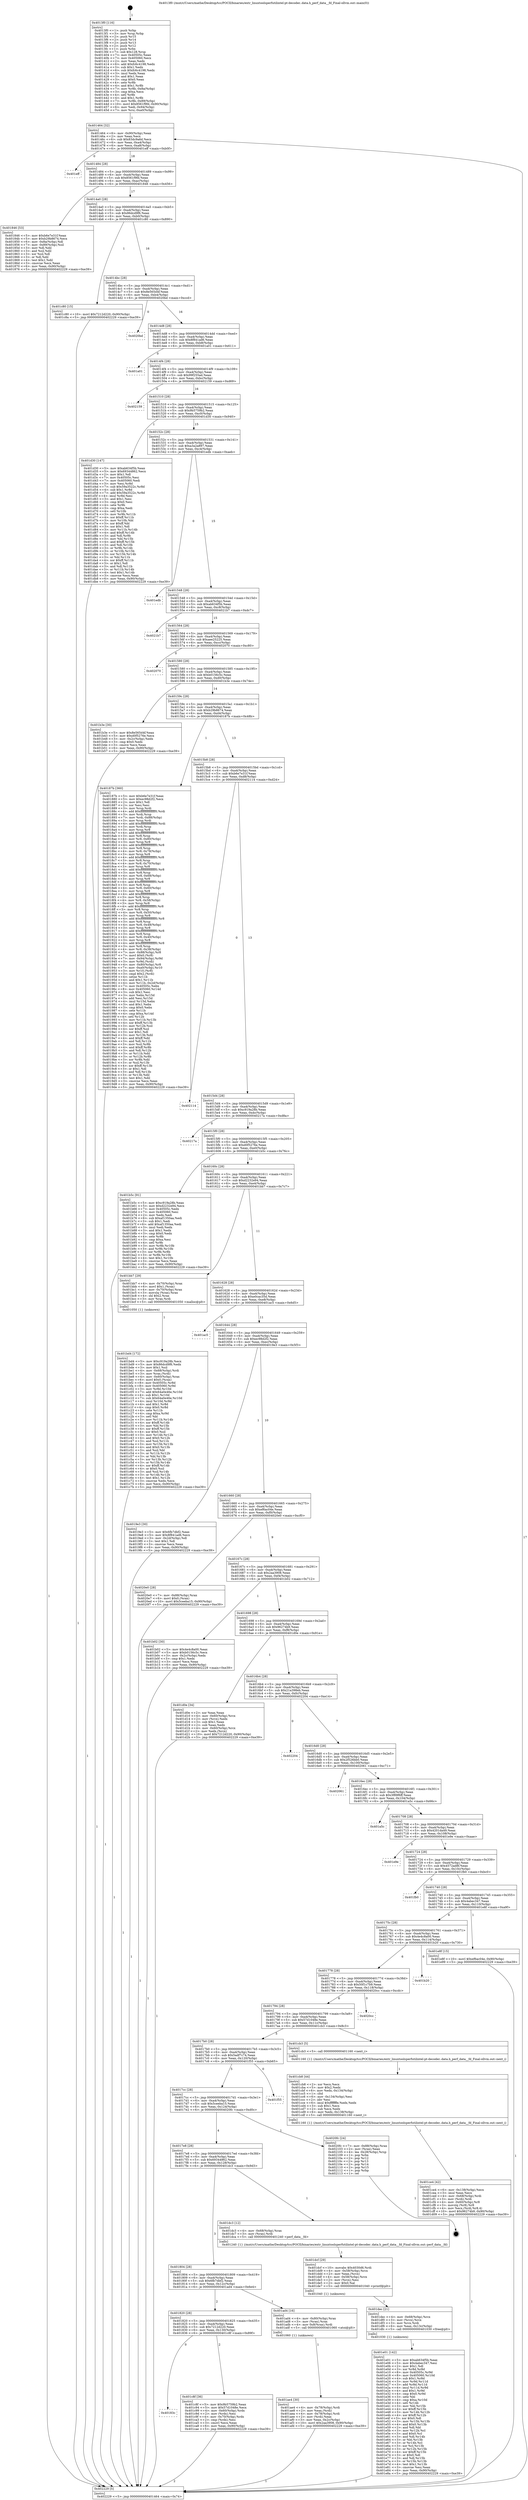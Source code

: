digraph "0x4013f0" {
  label = "0x4013f0 (/mnt/c/Users/mathe/Desktop/tcc/POCII/binaries/extr_linuxtoolsperfutilintel-pt-decoder..data.h_perf_data__fd_Final-ollvm.out::main(0))"
  labelloc = "t"
  node[shape=record]

  Entry [label="",width=0.3,height=0.3,shape=circle,fillcolor=black,style=filled]
  "0x401464" [label="{
     0x401464 [32]\l
     | [instrs]\l
     &nbsp;&nbsp;0x401464 \<+6\>: mov -0x90(%rbp),%eax\l
     &nbsp;&nbsp;0x40146a \<+2\>: mov %eax,%ecx\l
     &nbsp;&nbsp;0x40146c \<+6\>: sub $0x83dc9a6d,%ecx\l
     &nbsp;&nbsp;0x401472 \<+6\>: mov %eax,-0xa4(%rbp)\l
     &nbsp;&nbsp;0x401478 \<+6\>: mov %ecx,-0xa8(%rbp)\l
     &nbsp;&nbsp;0x40147e \<+6\>: je 0000000000401eff \<main+0xb0f\>\l
  }"]
  "0x401eff" [label="{
     0x401eff\l
  }", style=dashed]
  "0x401484" [label="{
     0x401484 [28]\l
     | [instrs]\l
     &nbsp;&nbsp;0x401484 \<+5\>: jmp 0000000000401489 \<main+0x99\>\l
     &nbsp;&nbsp;0x401489 \<+6\>: mov -0xa4(%rbp),%eax\l
     &nbsp;&nbsp;0x40148f \<+5\>: sub $0x8561f9fd,%eax\l
     &nbsp;&nbsp;0x401494 \<+6\>: mov %eax,-0xac(%rbp)\l
     &nbsp;&nbsp;0x40149a \<+6\>: je 0000000000401846 \<main+0x456\>\l
  }"]
  Exit [label="",width=0.3,height=0.3,shape=circle,fillcolor=black,style=filled,peripheries=2]
  "0x401846" [label="{
     0x401846 [53]\l
     | [instrs]\l
     &nbsp;&nbsp;0x401846 \<+5\>: mov $0xb6e7e31f,%eax\l
     &nbsp;&nbsp;0x40184b \<+5\>: mov $0xb29b8674,%ecx\l
     &nbsp;&nbsp;0x401850 \<+6\>: mov -0x8a(%rbp),%dl\l
     &nbsp;&nbsp;0x401856 \<+7\>: mov -0x89(%rbp),%sil\l
     &nbsp;&nbsp;0x40185d \<+3\>: mov %dl,%dil\l
     &nbsp;&nbsp;0x401860 \<+3\>: and %sil,%dil\l
     &nbsp;&nbsp;0x401863 \<+3\>: xor %sil,%dl\l
     &nbsp;&nbsp;0x401866 \<+3\>: or %dl,%dil\l
     &nbsp;&nbsp;0x401869 \<+4\>: test $0x1,%dil\l
     &nbsp;&nbsp;0x40186d \<+3\>: cmovne %ecx,%eax\l
     &nbsp;&nbsp;0x401870 \<+6\>: mov %eax,-0x90(%rbp)\l
     &nbsp;&nbsp;0x401876 \<+5\>: jmp 0000000000402229 \<main+0xe39\>\l
  }"]
  "0x4014a0" [label="{
     0x4014a0 [28]\l
     | [instrs]\l
     &nbsp;&nbsp;0x4014a0 \<+5\>: jmp 00000000004014a5 \<main+0xb5\>\l
     &nbsp;&nbsp;0x4014a5 \<+6\>: mov -0xa4(%rbp),%eax\l
     &nbsp;&nbsp;0x4014ab \<+5\>: sub $0x86dcd9f6,%eax\l
     &nbsp;&nbsp;0x4014b0 \<+6\>: mov %eax,-0xb0(%rbp)\l
     &nbsp;&nbsp;0x4014b6 \<+6\>: je 0000000000401c80 \<main+0x890\>\l
  }"]
  "0x402229" [label="{
     0x402229 [5]\l
     | [instrs]\l
     &nbsp;&nbsp;0x402229 \<+5\>: jmp 0000000000401464 \<main+0x74\>\l
  }"]
  "0x4013f0" [label="{
     0x4013f0 [116]\l
     | [instrs]\l
     &nbsp;&nbsp;0x4013f0 \<+1\>: push %rbp\l
     &nbsp;&nbsp;0x4013f1 \<+3\>: mov %rsp,%rbp\l
     &nbsp;&nbsp;0x4013f4 \<+2\>: push %r15\l
     &nbsp;&nbsp;0x4013f6 \<+2\>: push %r14\l
     &nbsp;&nbsp;0x4013f8 \<+2\>: push %r13\l
     &nbsp;&nbsp;0x4013fa \<+2\>: push %r12\l
     &nbsp;&nbsp;0x4013fc \<+1\>: push %rbx\l
     &nbsp;&nbsp;0x4013fd \<+7\>: sub $0x128,%rsp\l
     &nbsp;&nbsp;0x401404 \<+7\>: mov 0x40505c,%eax\l
     &nbsp;&nbsp;0x40140b \<+7\>: mov 0x405060,%ecx\l
     &nbsp;&nbsp;0x401412 \<+2\>: mov %eax,%edx\l
     &nbsp;&nbsp;0x401414 \<+6\>: add $0xfc6c4198,%edx\l
     &nbsp;&nbsp;0x40141a \<+3\>: sub $0x1,%edx\l
     &nbsp;&nbsp;0x40141d \<+6\>: sub $0xfc6c4198,%edx\l
     &nbsp;&nbsp;0x401423 \<+3\>: imul %edx,%eax\l
     &nbsp;&nbsp;0x401426 \<+3\>: and $0x1,%eax\l
     &nbsp;&nbsp;0x401429 \<+3\>: cmp $0x0,%eax\l
     &nbsp;&nbsp;0x40142c \<+4\>: sete %r8b\l
     &nbsp;&nbsp;0x401430 \<+4\>: and $0x1,%r8b\l
     &nbsp;&nbsp;0x401434 \<+7\>: mov %r8b,-0x8a(%rbp)\l
     &nbsp;&nbsp;0x40143b \<+3\>: cmp $0xa,%ecx\l
     &nbsp;&nbsp;0x40143e \<+4\>: setl %r8b\l
     &nbsp;&nbsp;0x401442 \<+4\>: and $0x1,%r8b\l
     &nbsp;&nbsp;0x401446 \<+7\>: mov %r8b,-0x89(%rbp)\l
     &nbsp;&nbsp;0x40144d \<+10\>: movl $0x8561f9fd,-0x90(%rbp)\l
     &nbsp;&nbsp;0x401457 \<+6\>: mov %edi,-0x94(%rbp)\l
     &nbsp;&nbsp;0x40145d \<+7\>: mov %rsi,-0xa0(%rbp)\l
  }"]
  "0x401e01" [label="{
     0x401e01 [142]\l
     | [instrs]\l
     &nbsp;&nbsp;0x401e01 \<+5\>: mov $0xab634f5b,%eax\l
     &nbsp;&nbsp;0x401e06 \<+5\>: mov $0x4abec347,%esi\l
     &nbsp;&nbsp;0x401e0b \<+2\>: mov $0x1,%dl\l
     &nbsp;&nbsp;0x401e0d \<+3\>: xor %r8d,%r8d\l
     &nbsp;&nbsp;0x401e10 \<+8\>: mov 0x40505c,%r9d\l
     &nbsp;&nbsp;0x401e18 \<+8\>: mov 0x405060,%r10d\l
     &nbsp;&nbsp;0x401e20 \<+4\>: sub $0x1,%r8d\l
     &nbsp;&nbsp;0x401e24 \<+3\>: mov %r9d,%r11d\l
     &nbsp;&nbsp;0x401e27 \<+3\>: add %r8d,%r11d\l
     &nbsp;&nbsp;0x401e2a \<+4\>: imul %r11d,%r9d\l
     &nbsp;&nbsp;0x401e2e \<+4\>: and $0x1,%r9d\l
     &nbsp;&nbsp;0x401e32 \<+4\>: cmp $0x0,%r9d\l
     &nbsp;&nbsp;0x401e36 \<+3\>: sete %bl\l
     &nbsp;&nbsp;0x401e39 \<+4\>: cmp $0xa,%r10d\l
     &nbsp;&nbsp;0x401e3d \<+4\>: setl %r14b\l
     &nbsp;&nbsp;0x401e41 \<+3\>: mov %bl,%r15b\l
     &nbsp;&nbsp;0x401e44 \<+4\>: xor $0xff,%r15b\l
     &nbsp;&nbsp;0x401e48 \<+3\>: mov %r14b,%r12b\l
     &nbsp;&nbsp;0x401e4b \<+4\>: xor $0xff,%r12b\l
     &nbsp;&nbsp;0x401e4f \<+3\>: xor $0x0,%dl\l
     &nbsp;&nbsp;0x401e52 \<+3\>: mov %r15b,%r13b\l
     &nbsp;&nbsp;0x401e55 \<+4\>: and $0x0,%r13b\l
     &nbsp;&nbsp;0x401e59 \<+2\>: and %dl,%bl\l
     &nbsp;&nbsp;0x401e5b \<+3\>: mov %r12b,%cl\l
     &nbsp;&nbsp;0x401e5e \<+3\>: and $0x0,%cl\l
     &nbsp;&nbsp;0x401e61 \<+3\>: and %dl,%r14b\l
     &nbsp;&nbsp;0x401e64 \<+3\>: or %bl,%r13b\l
     &nbsp;&nbsp;0x401e67 \<+3\>: or %r14b,%cl\l
     &nbsp;&nbsp;0x401e6a \<+3\>: xor %cl,%r13b\l
     &nbsp;&nbsp;0x401e6d \<+3\>: or %r12b,%r15b\l
     &nbsp;&nbsp;0x401e70 \<+4\>: xor $0xff,%r15b\l
     &nbsp;&nbsp;0x401e74 \<+3\>: or $0x0,%dl\l
     &nbsp;&nbsp;0x401e77 \<+3\>: and %dl,%r15b\l
     &nbsp;&nbsp;0x401e7a \<+3\>: or %r15b,%r13b\l
     &nbsp;&nbsp;0x401e7d \<+4\>: test $0x1,%r13b\l
     &nbsp;&nbsp;0x401e81 \<+3\>: cmovne %esi,%eax\l
     &nbsp;&nbsp;0x401e84 \<+6\>: mov %eax,-0x90(%rbp)\l
     &nbsp;&nbsp;0x401e8a \<+5\>: jmp 0000000000402229 \<main+0xe39\>\l
  }"]
  "0x401c80" [label="{
     0x401c80 [15]\l
     | [instrs]\l
     &nbsp;&nbsp;0x401c80 \<+10\>: movl $0x7212d220,-0x90(%rbp)\l
     &nbsp;&nbsp;0x401c8a \<+5\>: jmp 0000000000402229 \<main+0xe39\>\l
  }"]
  "0x4014bc" [label="{
     0x4014bc [28]\l
     | [instrs]\l
     &nbsp;&nbsp;0x4014bc \<+5\>: jmp 00000000004014c1 \<main+0xd1\>\l
     &nbsp;&nbsp;0x4014c1 \<+6\>: mov -0xa4(%rbp),%eax\l
     &nbsp;&nbsp;0x4014c7 \<+5\>: sub $0x8e565d4f,%eax\l
     &nbsp;&nbsp;0x4014cc \<+6\>: mov %eax,-0xb4(%rbp)\l
     &nbsp;&nbsp;0x4014d2 \<+6\>: je 00000000004020bd \<main+0xccd\>\l
  }"]
  "0x401dec" [label="{
     0x401dec [21]\l
     | [instrs]\l
     &nbsp;&nbsp;0x401dec \<+4\>: mov -0x68(%rbp),%rcx\l
     &nbsp;&nbsp;0x401df0 \<+3\>: mov (%rcx),%rcx\l
     &nbsp;&nbsp;0x401df3 \<+3\>: mov %rcx,%rdi\l
     &nbsp;&nbsp;0x401df6 \<+6\>: mov %eax,-0x13c(%rbp)\l
     &nbsp;&nbsp;0x401dfc \<+5\>: call 0000000000401030 \<free@plt\>\l
     | [calls]\l
     &nbsp;&nbsp;0x401030 \{1\} (unknown)\l
  }"]
  "0x4020bd" [label="{
     0x4020bd\l
  }", style=dashed]
  "0x4014d8" [label="{
     0x4014d8 [28]\l
     | [instrs]\l
     &nbsp;&nbsp;0x4014d8 \<+5\>: jmp 00000000004014dd \<main+0xed\>\l
     &nbsp;&nbsp;0x4014dd \<+6\>: mov -0xa4(%rbp),%eax\l
     &nbsp;&nbsp;0x4014e3 \<+5\>: sub $0x8f841ad6,%eax\l
     &nbsp;&nbsp;0x4014e8 \<+6\>: mov %eax,-0xb8(%rbp)\l
     &nbsp;&nbsp;0x4014ee \<+6\>: je 0000000000401a01 \<main+0x611\>\l
  }"]
  "0x401dcf" [label="{
     0x401dcf [29]\l
     | [instrs]\l
     &nbsp;&nbsp;0x401dcf \<+10\>: movabs $0x4030d6,%rdi\l
     &nbsp;&nbsp;0x401dd9 \<+4\>: mov -0x58(%rbp),%rcx\l
     &nbsp;&nbsp;0x401ddd \<+2\>: mov %eax,(%rcx)\l
     &nbsp;&nbsp;0x401ddf \<+4\>: mov -0x58(%rbp),%rcx\l
     &nbsp;&nbsp;0x401de3 \<+2\>: mov (%rcx),%esi\l
     &nbsp;&nbsp;0x401de5 \<+2\>: mov $0x0,%al\l
     &nbsp;&nbsp;0x401de7 \<+5\>: call 0000000000401040 \<printf@plt\>\l
     | [calls]\l
     &nbsp;&nbsp;0x401040 \{1\} (unknown)\l
  }"]
  "0x401a01" [label="{
     0x401a01\l
  }", style=dashed]
  "0x4014f4" [label="{
     0x4014f4 [28]\l
     | [instrs]\l
     &nbsp;&nbsp;0x4014f4 \<+5\>: jmp 00000000004014f9 \<main+0x109\>\l
     &nbsp;&nbsp;0x4014f9 \<+6\>: mov -0xa4(%rbp),%eax\l
     &nbsp;&nbsp;0x4014ff \<+5\>: sub $0x99f255ad,%eax\l
     &nbsp;&nbsp;0x401504 \<+6\>: mov %eax,-0xbc(%rbp)\l
     &nbsp;&nbsp;0x40150a \<+6\>: je 0000000000402159 \<main+0xd69\>\l
  }"]
  "0x401ce4" [label="{
     0x401ce4 [42]\l
     | [instrs]\l
     &nbsp;&nbsp;0x401ce4 \<+6\>: mov -0x138(%rbp),%ecx\l
     &nbsp;&nbsp;0x401cea \<+3\>: imul %eax,%ecx\l
     &nbsp;&nbsp;0x401ced \<+4\>: mov -0x68(%rbp),%rdi\l
     &nbsp;&nbsp;0x401cf1 \<+3\>: mov (%rdi),%rdi\l
     &nbsp;&nbsp;0x401cf4 \<+4\>: mov -0x60(%rbp),%r8\l
     &nbsp;&nbsp;0x401cf8 \<+3\>: movslq (%r8),%r8\l
     &nbsp;&nbsp;0x401cfb \<+4\>: mov %ecx,(%rdi,%r8,4)\l
     &nbsp;&nbsp;0x401cff \<+10\>: movl $0x96274b9,-0x90(%rbp)\l
     &nbsp;&nbsp;0x401d09 \<+5\>: jmp 0000000000402229 \<main+0xe39\>\l
  }"]
  "0x402159" [label="{
     0x402159\l
  }", style=dashed]
  "0x401510" [label="{
     0x401510 [28]\l
     | [instrs]\l
     &nbsp;&nbsp;0x401510 \<+5\>: jmp 0000000000401515 \<main+0x125\>\l
     &nbsp;&nbsp;0x401515 \<+6\>: mov -0xa4(%rbp),%eax\l
     &nbsp;&nbsp;0x40151b \<+5\>: sub $0x9b5759b2,%eax\l
     &nbsp;&nbsp;0x401520 \<+6\>: mov %eax,-0xc0(%rbp)\l
     &nbsp;&nbsp;0x401526 \<+6\>: je 0000000000401d30 \<main+0x940\>\l
  }"]
  "0x401cb8" [label="{
     0x401cb8 [44]\l
     | [instrs]\l
     &nbsp;&nbsp;0x401cb8 \<+2\>: xor %ecx,%ecx\l
     &nbsp;&nbsp;0x401cba \<+5\>: mov $0x2,%edx\l
     &nbsp;&nbsp;0x401cbf \<+6\>: mov %edx,-0x134(%rbp)\l
     &nbsp;&nbsp;0x401cc5 \<+1\>: cltd\l
     &nbsp;&nbsp;0x401cc6 \<+6\>: mov -0x134(%rbp),%esi\l
     &nbsp;&nbsp;0x401ccc \<+2\>: idiv %esi\l
     &nbsp;&nbsp;0x401cce \<+6\>: imul $0xfffffffe,%edx,%edx\l
     &nbsp;&nbsp;0x401cd4 \<+3\>: sub $0x1,%ecx\l
     &nbsp;&nbsp;0x401cd7 \<+2\>: sub %ecx,%edx\l
     &nbsp;&nbsp;0x401cd9 \<+6\>: mov %edx,-0x138(%rbp)\l
     &nbsp;&nbsp;0x401cdf \<+5\>: call 0000000000401160 \<next_i\>\l
     | [calls]\l
     &nbsp;&nbsp;0x401160 \{1\} (/mnt/c/Users/mathe/Desktop/tcc/POCII/binaries/extr_linuxtoolsperfutilintel-pt-decoder..data.h_perf_data__fd_Final-ollvm.out::next_i)\l
  }"]
  "0x401d30" [label="{
     0x401d30 [147]\l
     | [instrs]\l
     &nbsp;&nbsp;0x401d30 \<+5\>: mov $0xab634f5b,%eax\l
     &nbsp;&nbsp;0x401d35 \<+5\>: mov $0x69344862,%ecx\l
     &nbsp;&nbsp;0x401d3a \<+2\>: mov $0x1,%dl\l
     &nbsp;&nbsp;0x401d3c \<+7\>: mov 0x40505c,%esi\l
     &nbsp;&nbsp;0x401d43 \<+7\>: mov 0x405060,%edi\l
     &nbsp;&nbsp;0x401d4a \<+3\>: mov %esi,%r8d\l
     &nbsp;&nbsp;0x401d4d \<+7\>: sub $0x59a3522c,%r8d\l
     &nbsp;&nbsp;0x401d54 \<+4\>: sub $0x1,%r8d\l
     &nbsp;&nbsp;0x401d58 \<+7\>: add $0x59a3522c,%r8d\l
     &nbsp;&nbsp;0x401d5f \<+4\>: imul %r8d,%esi\l
     &nbsp;&nbsp;0x401d63 \<+3\>: and $0x1,%esi\l
     &nbsp;&nbsp;0x401d66 \<+3\>: cmp $0x0,%esi\l
     &nbsp;&nbsp;0x401d69 \<+4\>: sete %r9b\l
     &nbsp;&nbsp;0x401d6d \<+3\>: cmp $0xa,%edi\l
     &nbsp;&nbsp;0x401d70 \<+4\>: setl %r10b\l
     &nbsp;&nbsp;0x401d74 \<+3\>: mov %r9b,%r11b\l
     &nbsp;&nbsp;0x401d77 \<+4\>: xor $0xff,%r11b\l
     &nbsp;&nbsp;0x401d7b \<+3\>: mov %r10b,%bl\l
     &nbsp;&nbsp;0x401d7e \<+3\>: xor $0xff,%bl\l
     &nbsp;&nbsp;0x401d81 \<+3\>: xor $0x1,%dl\l
     &nbsp;&nbsp;0x401d84 \<+3\>: mov %r11b,%r14b\l
     &nbsp;&nbsp;0x401d87 \<+4\>: and $0xff,%r14b\l
     &nbsp;&nbsp;0x401d8b \<+3\>: and %dl,%r9b\l
     &nbsp;&nbsp;0x401d8e \<+3\>: mov %bl,%r15b\l
     &nbsp;&nbsp;0x401d91 \<+4\>: and $0xff,%r15b\l
     &nbsp;&nbsp;0x401d95 \<+3\>: and %dl,%r10b\l
     &nbsp;&nbsp;0x401d98 \<+3\>: or %r9b,%r14b\l
     &nbsp;&nbsp;0x401d9b \<+3\>: or %r10b,%r15b\l
     &nbsp;&nbsp;0x401d9e \<+3\>: xor %r15b,%r14b\l
     &nbsp;&nbsp;0x401da1 \<+3\>: or %bl,%r11b\l
     &nbsp;&nbsp;0x401da4 \<+4\>: xor $0xff,%r11b\l
     &nbsp;&nbsp;0x401da8 \<+3\>: or $0x1,%dl\l
     &nbsp;&nbsp;0x401dab \<+3\>: and %dl,%r11b\l
     &nbsp;&nbsp;0x401dae \<+3\>: or %r11b,%r14b\l
     &nbsp;&nbsp;0x401db1 \<+4\>: test $0x1,%r14b\l
     &nbsp;&nbsp;0x401db5 \<+3\>: cmovne %ecx,%eax\l
     &nbsp;&nbsp;0x401db8 \<+6\>: mov %eax,-0x90(%rbp)\l
     &nbsp;&nbsp;0x401dbe \<+5\>: jmp 0000000000402229 \<main+0xe39\>\l
  }"]
  "0x40152c" [label="{
     0x40152c [28]\l
     | [instrs]\l
     &nbsp;&nbsp;0x40152c \<+5\>: jmp 0000000000401531 \<main+0x141\>\l
     &nbsp;&nbsp;0x401531 \<+6\>: mov -0xa4(%rbp),%eax\l
     &nbsp;&nbsp;0x401537 \<+5\>: sub $0xa3a2a897,%eax\l
     &nbsp;&nbsp;0x40153c \<+6\>: mov %eax,-0xc4(%rbp)\l
     &nbsp;&nbsp;0x401542 \<+6\>: je 0000000000401edb \<main+0xaeb\>\l
  }"]
  "0x40183c" [label="{
     0x40183c\l
  }", style=dashed]
  "0x401edb" [label="{
     0x401edb\l
  }", style=dashed]
  "0x401548" [label="{
     0x401548 [28]\l
     | [instrs]\l
     &nbsp;&nbsp;0x401548 \<+5\>: jmp 000000000040154d \<main+0x15d\>\l
     &nbsp;&nbsp;0x40154d \<+6\>: mov -0xa4(%rbp),%eax\l
     &nbsp;&nbsp;0x401553 \<+5\>: sub $0xab634f5b,%eax\l
     &nbsp;&nbsp;0x401558 \<+6\>: mov %eax,-0xc8(%rbp)\l
     &nbsp;&nbsp;0x40155e \<+6\>: je 00000000004021b7 \<main+0xdc7\>\l
  }"]
  "0x401c8f" [label="{
     0x401c8f [36]\l
     | [instrs]\l
     &nbsp;&nbsp;0x401c8f \<+5\>: mov $0x9b5759b2,%eax\l
     &nbsp;&nbsp;0x401c94 \<+5\>: mov $0x57d1048e,%ecx\l
     &nbsp;&nbsp;0x401c99 \<+4\>: mov -0x60(%rbp),%rdx\l
     &nbsp;&nbsp;0x401c9d \<+2\>: mov (%rdx),%esi\l
     &nbsp;&nbsp;0x401c9f \<+4\>: mov -0x70(%rbp),%rdx\l
     &nbsp;&nbsp;0x401ca3 \<+2\>: cmp (%rdx),%esi\l
     &nbsp;&nbsp;0x401ca5 \<+3\>: cmovl %ecx,%eax\l
     &nbsp;&nbsp;0x401ca8 \<+6\>: mov %eax,-0x90(%rbp)\l
     &nbsp;&nbsp;0x401cae \<+5\>: jmp 0000000000402229 \<main+0xe39\>\l
  }"]
  "0x4021b7" [label="{
     0x4021b7\l
  }", style=dashed]
  "0x401564" [label="{
     0x401564 [28]\l
     | [instrs]\l
     &nbsp;&nbsp;0x401564 \<+5\>: jmp 0000000000401569 \<main+0x179\>\l
     &nbsp;&nbsp;0x401569 \<+6\>: mov -0xa4(%rbp),%eax\l
     &nbsp;&nbsp;0x40156f \<+5\>: sub $0xaee25225,%eax\l
     &nbsp;&nbsp;0x401574 \<+6\>: mov %eax,-0xcc(%rbp)\l
     &nbsp;&nbsp;0x40157a \<+6\>: je 0000000000402070 \<main+0xc80\>\l
  }"]
  "0x401bd4" [label="{
     0x401bd4 [172]\l
     | [instrs]\l
     &nbsp;&nbsp;0x401bd4 \<+5\>: mov $0xc919a28b,%ecx\l
     &nbsp;&nbsp;0x401bd9 \<+5\>: mov $0x86dcd9f6,%edx\l
     &nbsp;&nbsp;0x401bde \<+3\>: mov $0x1,%sil\l
     &nbsp;&nbsp;0x401be1 \<+4\>: mov -0x68(%rbp),%rdi\l
     &nbsp;&nbsp;0x401be5 \<+3\>: mov %rax,(%rdi)\l
     &nbsp;&nbsp;0x401be8 \<+4\>: mov -0x60(%rbp),%rax\l
     &nbsp;&nbsp;0x401bec \<+6\>: movl $0x0,(%rax)\l
     &nbsp;&nbsp;0x401bf2 \<+8\>: mov 0x40505c,%r8d\l
     &nbsp;&nbsp;0x401bfa \<+8\>: mov 0x405060,%r9d\l
     &nbsp;&nbsp;0x401c02 \<+3\>: mov %r8d,%r10d\l
     &nbsp;&nbsp;0x401c05 \<+7\>: add $0x64a0e46e,%r10d\l
     &nbsp;&nbsp;0x401c0c \<+4\>: sub $0x1,%r10d\l
     &nbsp;&nbsp;0x401c10 \<+7\>: sub $0x64a0e46e,%r10d\l
     &nbsp;&nbsp;0x401c17 \<+4\>: imul %r10d,%r8d\l
     &nbsp;&nbsp;0x401c1b \<+4\>: and $0x1,%r8d\l
     &nbsp;&nbsp;0x401c1f \<+4\>: cmp $0x0,%r8d\l
     &nbsp;&nbsp;0x401c23 \<+4\>: sete %r11b\l
     &nbsp;&nbsp;0x401c27 \<+4\>: cmp $0xa,%r9d\l
     &nbsp;&nbsp;0x401c2b \<+3\>: setl %bl\l
     &nbsp;&nbsp;0x401c2e \<+3\>: mov %r11b,%r14b\l
     &nbsp;&nbsp;0x401c31 \<+4\>: xor $0xff,%r14b\l
     &nbsp;&nbsp;0x401c35 \<+3\>: mov %bl,%r15b\l
     &nbsp;&nbsp;0x401c38 \<+4\>: xor $0xff,%r15b\l
     &nbsp;&nbsp;0x401c3c \<+4\>: xor $0x0,%sil\l
     &nbsp;&nbsp;0x401c40 \<+3\>: mov %r14b,%r12b\l
     &nbsp;&nbsp;0x401c43 \<+4\>: and $0x0,%r12b\l
     &nbsp;&nbsp;0x401c47 \<+3\>: and %sil,%r11b\l
     &nbsp;&nbsp;0x401c4a \<+3\>: mov %r15b,%r13b\l
     &nbsp;&nbsp;0x401c4d \<+4\>: and $0x0,%r13b\l
     &nbsp;&nbsp;0x401c51 \<+3\>: and %sil,%bl\l
     &nbsp;&nbsp;0x401c54 \<+3\>: or %r11b,%r12b\l
     &nbsp;&nbsp;0x401c57 \<+3\>: or %bl,%r13b\l
     &nbsp;&nbsp;0x401c5a \<+3\>: xor %r13b,%r12b\l
     &nbsp;&nbsp;0x401c5d \<+3\>: or %r15b,%r14b\l
     &nbsp;&nbsp;0x401c60 \<+4\>: xor $0xff,%r14b\l
     &nbsp;&nbsp;0x401c64 \<+4\>: or $0x0,%sil\l
     &nbsp;&nbsp;0x401c68 \<+3\>: and %sil,%r14b\l
     &nbsp;&nbsp;0x401c6b \<+3\>: or %r14b,%r12b\l
     &nbsp;&nbsp;0x401c6e \<+4\>: test $0x1,%r12b\l
     &nbsp;&nbsp;0x401c72 \<+3\>: cmovne %edx,%ecx\l
     &nbsp;&nbsp;0x401c75 \<+6\>: mov %ecx,-0x90(%rbp)\l
     &nbsp;&nbsp;0x401c7b \<+5\>: jmp 0000000000402229 \<main+0xe39\>\l
  }"]
  "0x402070" [label="{
     0x402070\l
  }", style=dashed]
  "0x401580" [label="{
     0x401580 [28]\l
     | [instrs]\l
     &nbsp;&nbsp;0x401580 \<+5\>: jmp 0000000000401585 \<main+0x195\>\l
     &nbsp;&nbsp;0x401585 \<+6\>: mov -0xa4(%rbp),%eax\l
     &nbsp;&nbsp;0x40158b \<+5\>: sub $0xb0156c5c,%eax\l
     &nbsp;&nbsp;0x401590 \<+6\>: mov %eax,-0xd0(%rbp)\l
     &nbsp;&nbsp;0x401596 \<+6\>: je 0000000000401b3e \<main+0x74e\>\l
  }"]
  "0x401ae4" [label="{
     0x401ae4 [30]\l
     | [instrs]\l
     &nbsp;&nbsp;0x401ae4 \<+4\>: mov -0x78(%rbp),%rdi\l
     &nbsp;&nbsp;0x401ae8 \<+2\>: mov %eax,(%rdi)\l
     &nbsp;&nbsp;0x401aea \<+4\>: mov -0x78(%rbp),%rdi\l
     &nbsp;&nbsp;0x401aee \<+2\>: mov (%rdi),%eax\l
     &nbsp;&nbsp;0x401af0 \<+3\>: mov %eax,-0x2c(%rbp)\l
     &nbsp;&nbsp;0x401af3 \<+10\>: movl $0x2aa3908,-0x90(%rbp)\l
     &nbsp;&nbsp;0x401afd \<+5\>: jmp 0000000000402229 \<main+0xe39\>\l
  }"]
  "0x401b3e" [label="{
     0x401b3e [30]\l
     | [instrs]\l
     &nbsp;&nbsp;0x401b3e \<+5\>: mov $0x8e565d4f,%eax\l
     &nbsp;&nbsp;0x401b43 \<+5\>: mov $0xd0f5276e,%ecx\l
     &nbsp;&nbsp;0x401b48 \<+3\>: mov -0x2c(%rbp),%edx\l
     &nbsp;&nbsp;0x401b4b \<+3\>: cmp $0x0,%edx\l
     &nbsp;&nbsp;0x401b4e \<+3\>: cmove %ecx,%eax\l
     &nbsp;&nbsp;0x401b51 \<+6\>: mov %eax,-0x90(%rbp)\l
     &nbsp;&nbsp;0x401b57 \<+5\>: jmp 0000000000402229 \<main+0xe39\>\l
  }"]
  "0x40159c" [label="{
     0x40159c [28]\l
     | [instrs]\l
     &nbsp;&nbsp;0x40159c \<+5\>: jmp 00000000004015a1 \<main+0x1b1\>\l
     &nbsp;&nbsp;0x4015a1 \<+6\>: mov -0xa4(%rbp),%eax\l
     &nbsp;&nbsp;0x4015a7 \<+5\>: sub $0xb29b8674,%eax\l
     &nbsp;&nbsp;0x4015ac \<+6\>: mov %eax,-0xd4(%rbp)\l
     &nbsp;&nbsp;0x4015b2 \<+6\>: je 000000000040187b \<main+0x48b\>\l
  }"]
  "0x401820" [label="{
     0x401820 [28]\l
     | [instrs]\l
     &nbsp;&nbsp;0x401820 \<+5\>: jmp 0000000000401825 \<main+0x435\>\l
     &nbsp;&nbsp;0x401825 \<+6\>: mov -0xa4(%rbp),%eax\l
     &nbsp;&nbsp;0x40182b \<+5\>: sub $0x7212d220,%eax\l
     &nbsp;&nbsp;0x401830 \<+6\>: mov %eax,-0x130(%rbp)\l
     &nbsp;&nbsp;0x401836 \<+6\>: je 0000000000401c8f \<main+0x89f\>\l
  }"]
  "0x40187b" [label="{
     0x40187b [360]\l
     | [instrs]\l
     &nbsp;&nbsp;0x40187b \<+5\>: mov $0xb6e7e31f,%eax\l
     &nbsp;&nbsp;0x401880 \<+5\>: mov $0xec98d2f2,%ecx\l
     &nbsp;&nbsp;0x401885 \<+2\>: mov $0x1,%dl\l
     &nbsp;&nbsp;0x401887 \<+2\>: xor %esi,%esi\l
     &nbsp;&nbsp;0x401889 \<+3\>: mov %rsp,%rdi\l
     &nbsp;&nbsp;0x40188c \<+4\>: add $0xfffffffffffffff0,%rdi\l
     &nbsp;&nbsp;0x401890 \<+3\>: mov %rdi,%rsp\l
     &nbsp;&nbsp;0x401893 \<+7\>: mov %rdi,-0x88(%rbp)\l
     &nbsp;&nbsp;0x40189a \<+3\>: mov %rsp,%rdi\l
     &nbsp;&nbsp;0x40189d \<+4\>: add $0xfffffffffffffff0,%rdi\l
     &nbsp;&nbsp;0x4018a1 \<+3\>: mov %rdi,%rsp\l
     &nbsp;&nbsp;0x4018a4 \<+3\>: mov %rsp,%r8\l
     &nbsp;&nbsp;0x4018a7 \<+4\>: add $0xfffffffffffffff0,%r8\l
     &nbsp;&nbsp;0x4018ab \<+3\>: mov %r8,%rsp\l
     &nbsp;&nbsp;0x4018ae \<+4\>: mov %r8,-0x80(%rbp)\l
     &nbsp;&nbsp;0x4018b2 \<+3\>: mov %rsp,%r8\l
     &nbsp;&nbsp;0x4018b5 \<+4\>: add $0xfffffffffffffff0,%r8\l
     &nbsp;&nbsp;0x4018b9 \<+3\>: mov %r8,%rsp\l
     &nbsp;&nbsp;0x4018bc \<+4\>: mov %r8,-0x78(%rbp)\l
     &nbsp;&nbsp;0x4018c0 \<+3\>: mov %rsp,%r8\l
     &nbsp;&nbsp;0x4018c3 \<+4\>: add $0xfffffffffffffff0,%r8\l
     &nbsp;&nbsp;0x4018c7 \<+3\>: mov %r8,%rsp\l
     &nbsp;&nbsp;0x4018ca \<+4\>: mov %r8,-0x70(%rbp)\l
     &nbsp;&nbsp;0x4018ce \<+3\>: mov %rsp,%r8\l
     &nbsp;&nbsp;0x4018d1 \<+4\>: add $0xfffffffffffffff0,%r8\l
     &nbsp;&nbsp;0x4018d5 \<+3\>: mov %r8,%rsp\l
     &nbsp;&nbsp;0x4018d8 \<+4\>: mov %r8,-0x68(%rbp)\l
     &nbsp;&nbsp;0x4018dc \<+3\>: mov %rsp,%r8\l
     &nbsp;&nbsp;0x4018df \<+4\>: add $0xfffffffffffffff0,%r8\l
     &nbsp;&nbsp;0x4018e3 \<+3\>: mov %r8,%rsp\l
     &nbsp;&nbsp;0x4018e6 \<+4\>: mov %r8,-0x60(%rbp)\l
     &nbsp;&nbsp;0x4018ea \<+3\>: mov %rsp,%r8\l
     &nbsp;&nbsp;0x4018ed \<+4\>: add $0xfffffffffffffff0,%r8\l
     &nbsp;&nbsp;0x4018f1 \<+3\>: mov %r8,%rsp\l
     &nbsp;&nbsp;0x4018f4 \<+4\>: mov %r8,-0x58(%rbp)\l
     &nbsp;&nbsp;0x4018f8 \<+3\>: mov %rsp,%r8\l
     &nbsp;&nbsp;0x4018fb \<+4\>: add $0xfffffffffffffff0,%r8\l
     &nbsp;&nbsp;0x4018ff \<+3\>: mov %r8,%rsp\l
     &nbsp;&nbsp;0x401902 \<+4\>: mov %r8,-0x50(%rbp)\l
     &nbsp;&nbsp;0x401906 \<+3\>: mov %rsp,%r8\l
     &nbsp;&nbsp;0x401909 \<+4\>: add $0xfffffffffffffff0,%r8\l
     &nbsp;&nbsp;0x40190d \<+3\>: mov %r8,%rsp\l
     &nbsp;&nbsp;0x401910 \<+4\>: mov %r8,-0x48(%rbp)\l
     &nbsp;&nbsp;0x401914 \<+3\>: mov %rsp,%r8\l
     &nbsp;&nbsp;0x401917 \<+4\>: add $0xfffffffffffffff0,%r8\l
     &nbsp;&nbsp;0x40191b \<+3\>: mov %r8,%rsp\l
     &nbsp;&nbsp;0x40191e \<+4\>: mov %r8,-0x40(%rbp)\l
     &nbsp;&nbsp;0x401922 \<+3\>: mov %rsp,%r8\l
     &nbsp;&nbsp;0x401925 \<+4\>: add $0xfffffffffffffff0,%r8\l
     &nbsp;&nbsp;0x401929 \<+3\>: mov %r8,%rsp\l
     &nbsp;&nbsp;0x40192c \<+4\>: mov %r8,-0x38(%rbp)\l
     &nbsp;&nbsp;0x401930 \<+7\>: mov -0x88(%rbp),%r8\l
     &nbsp;&nbsp;0x401937 \<+7\>: movl $0x0,(%r8)\l
     &nbsp;&nbsp;0x40193e \<+7\>: mov -0x94(%rbp),%r9d\l
     &nbsp;&nbsp;0x401945 \<+3\>: mov %r9d,(%rdi)\l
     &nbsp;&nbsp;0x401948 \<+4\>: mov -0x80(%rbp),%r8\l
     &nbsp;&nbsp;0x40194c \<+7\>: mov -0xa0(%rbp),%r10\l
     &nbsp;&nbsp;0x401953 \<+3\>: mov %r10,(%r8)\l
     &nbsp;&nbsp;0x401956 \<+3\>: cmpl $0x2,(%rdi)\l
     &nbsp;&nbsp;0x401959 \<+4\>: setne %r11b\l
     &nbsp;&nbsp;0x40195d \<+4\>: and $0x1,%r11b\l
     &nbsp;&nbsp;0x401961 \<+4\>: mov %r11b,-0x2d(%rbp)\l
     &nbsp;&nbsp;0x401965 \<+7\>: mov 0x40505c,%ebx\l
     &nbsp;&nbsp;0x40196c \<+8\>: mov 0x405060,%r14d\l
     &nbsp;&nbsp;0x401974 \<+3\>: sub $0x1,%esi\l
     &nbsp;&nbsp;0x401977 \<+3\>: mov %ebx,%r15d\l
     &nbsp;&nbsp;0x40197a \<+3\>: add %esi,%r15d\l
     &nbsp;&nbsp;0x40197d \<+4\>: imul %r15d,%ebx\l
     &nbsp;&nbsp;0x401981 \<+3\>: and $0x1,%ebx\l
     &nbsp;&nbsp;0x401984 \<+3\>: cmp $0x0,%ebx\l
     &nbsp;&nbsp;0x401987 \<+4\>: sete %r11b\l
     &nbsp;&nbsp;0x40198b \<+4\>: cmp $0xa,%r14d\l
     &nbsp;&nbsp;0x40198f \<+4\>: setl %r12b\l
     &nbsp;&nbsp;0x401993 \<+3\>: mov %r11b,%r13b\l
     &nbsp;&nbsp;0x401996 \<+4\>: xor $0xff,%r13b\l
     &nbsp;&nbsp;0x40199a \<+3\>: mov %r12b,%sil\l
     &nbsp;&nbsp;0x40199d \<+4\>: xor $0xff,%sil\l
     &nbsp;&nbsp;0x4019a1 \<+3\>: xor $0x1,%dl\l
     &nbsp;&nbsp;0x4019a4 \<+3\>: mov %r13b,%dil\l
     &nbsp;&nbsp;0x4019a7 \<+4\>: and $0xff,%dil\l
     &nbsp;&nbsp;0x4019ab \<+3\>: and %dl,%r11b\l
     &nbsp;&nbsp;0x4019ae \<+3\>: mov %sil,%r8b\l
     &nbsp;&nbsp;0x4019b1 \<+4\>: and $0xff,%r8b\l
     &nbsp;&nbsp;0x4019b5 \<+3\>: and %dl,%r12b\l
     &nbsp;&nbsp;0x4019b8 \<+3\>: or %r11b,%dil\l
     &nbsp;&nbsp;0x4019bb \<+3\>: or %r12b,%r8b\l
     &nbsp;&nbsp;0x4019be \<+3\>: xor %r8b,%dil\l
     &nbsp;&nbsp;0x4019c1 \<+3\>: or %sil,%r13b\l
     &nbsp;&nbsp;0x4019c4 \<+4\>: xor $0xff,%r13b\l
     &nbsp;&nbsp;0x4019c8 \<+3\>: or $0x1,%dl\l
     &nbsp;&nbsp;0x4019cb \<+3\>: and %dl,%r13b\l
     &nbsp;&nbsp;0x4019ce \<+3\>: or %r13b,%dil\l
     &nbsp;&nbsp;0x4019d1 \<+4\>: test $0x1,%dil\l
     &nbsp;&nbsp;0x4019d5 \<+3\>: cmovne %ecx,%eax\l
     &nbsp;&nbsp;0x4019d8 \<+6\>: mov %eax,-0x90(%rbp)\l
     &nbsp;&nbsp;0x4019de \<+5\>: jmp 0000000000402229 \<main+0xe39\>\l
  }"]
  "0x4015b8" [label="{
     0x4015b8 [28]\l
     | [instrs]\l
     &nbsp;&nbsp;0x4015b8 \<+5\>: jmp 00000000004015bd \<main+0x1cd\>\l
     &nbsp;&nbsp;0x4015bd \<+6\>: mov -0xa4(%rbp),%eax\l
     &nbsp;&nbsp;0x4015c3 \<+5\>: sub $0xb6e7e31f,%eax\l
     &nbsp;&nbsp;0x4015c8 \<+6\>: mov %eax,-0xd8(%rbp)\l
     &nbsp;&nbsp;0x4015ce \<+6\>: je 0000000000402114 \<main+0xd24\>\l
  }"]
  "0x401ad4" [label="{
     0x401ad4 [16]\l
     | [instrs]\l
     &nbsp;&nbsp;0x401ad4 \<+4\>: mov -0x80(%rbp),%rax\l
     &nbsp;&nbsp;0x401ad8 \<+3\>: mov (%rax),%rax\l
     &nbsp;&nbsp;0x401adb \<+4\>: mov 0x8(%rax),%rdi\l
     &nbsp;&nbsp;0x401adf \<+5\>: call 0000000000401060 \<atoi@plt\>\l
     | [calls]\l
     &nbsp;&nbsp;0x401060 \{1\} (unknown)\l
  }"]
  "0x401804" [label="{
     0x401804 [28]\l
     | [instrs]\l
     &nbsp;&nbsp;0x401804 \<+5\>: jmp 0000000000401809 \<main+0x419\>\l
     &nbsp;&nbsp;0x401809 \<+6\>: mov -0xa4(%rbp),%eax\l
     &nbsp;&nbsp;0x40180f \<+5\>: sub $0x6fb7dbf2,%eax\l
     &nbsp;&nbsp;0x401814 \<+6\>: mov %eax,-0x12c(%rbp)\l
     &nbsp;&nbsp;0x40181a \<+6\>: je 0000000000401ad4 \<main+0x6e4\>\l
  }"]
  "0x402114" [label="{
     0x402114\l
  }", style=dashed]
  "0x4015d4" [label="{
     0x4015d4 [28]\l
     | [instrs]\l
     &nbsp;&nbsp;0x4015d4 \<+5\>: jmp 00000000004015d9 \<main+0x1e9\>\l
     &nbsp;&nbsp;0x4015d9 \<+6\>: mov -0xa4(%rbp),%eax\l
     &nbsp;&nbsp;0x4015df \<+5\>: sub $0xc919a28b,%eax\l
     &nbsp;&nbsp;0x4015e4 \<+6\>: mov %eax,-0xdc(%rbp)\l
     &nbsp;&nbsp;0x4015ea \<+6\>: je 000000000040217a \<main+0xd8a\>\l
  }"]
  "0x401dc3" [label="{
     0x401dc3 [12]\l
     | [instrs]\l
     &nbsp;&nbsp;0x401dc3 \<+4\>: mov -0x68(%rbp),%rax\l
     &nbsp;&nbsp;0x401dc7 \<+3\>: mov (%rax),%rdi\l
     &nbsp;&nbsp;0x401dca \<+5\>: call 0000000000401240 \<perf_data__fd\>\l
     | [calls]\l
     &nbsp;&nbsp;0x401240 \{1\} (/mnt/c/Users/mathe/Desktop/tcc/POCII/binaries/extr_linuxtoolsperfutilintel-pt-decoder..data.h_perf_data__fd_Final-ollvm.out::perf_data__fd)\l
  }"]
  "0x40217a" [label="{
     0x40217a\l
  }", style=dashed]
  "0x4015f0" [label="{
     0x4015f0 [28]\l
     | [instrs]\l
     &nbsp;&nbsp;0x4015f0 \<+5\>: jmp 00000000004015f5 \<main+0x205\>\l
     &nbsp;&nbsp;0x4015f5 \<+6\>: mov -0xa4(%rbp),%eax\l
     &nbsp;&nbsp;0x4015fb \<+5\>: sub $0xd0f5276e,%eax\l
     &nbsp;&nbsp;0x401600 \<+6\>: mov %eax,-0xe0(%rbp)\l
     &nbsp;&nbsp;0x401606 \<+6\>: je 0000000000401b5c \<main+0x76c\>\l
  }"]
  "0x4017e8" [label="{
     0x4017e8 [28]\l
     | [instrs]\l
     &nbsp;&nbsp;0x4017e8 \<+5\>: jmp 00000000004017ed \<main+0x3fd\>\l
     &nbsp;&nbsp;0x4017ed \<+6\>: mov -0xa4(%rbp),%eax\l
     &nbsp;&nbsp;0x4017f3 \<+5\>: sub $0x69344862,%eax\l
     &nbsp;&nbsp;0x4017f8 \<+6\>: mov %eax,-0x128(%rbp)\l
     &nbsp;&nbsp;0x4017fe \<+6\>: je 0000000000401dc3 \<main+0x9d3\>\l
  }"]
  "0x401b5c" [label="{
     0x401b5c [91]\l
     | [instrs]\l
     &nbsp;&nbsp;0x401b5c \<+5\>: mov $0xc919a28b,%eax\l
     &nbsp;&nbsp;0x401b61 \<+5\>: mov $0xd2232e94,%ecx\l
     &nbsp;&nbsp;0x401b66 \<+7\>: mov 0x40505c,%edx\l
     &nbsp;&nbsp;0x401b6d \<+7\>: mov 0x405060,%esi\l
     &nbsp;&nbsp;0x401b74 \<+2\>: mov %edx,%edi\l
     &nbsp;&nbsp;0x401b76 \<+6\>: sub $0xaf1350aa,%edi\l
     &nbsp;&nbsp;0x401b7c \<+3\>: sub $0x1,%edi\l
     &nbsp;&nbsp;0x401b7f \<+6\>: add $0xaf1350aa,%edi\l
     &nbsp;&nbsp;0x401b85 \<+3\>: imul %edi,%edx\l
     &nbsp;&nbsp;0x401b88 \<+3\>: and $0x1,%edx\l
     &nbsp;&nbsp;0x401b8b \<+3\>: cmp $0x0,%edx\l
     &nbsp;&nbsp;0x401b8e \<+4\>: sete %r8b\l
     &nbsp;&nbsp;0x401b92 \<+3\>: cmp $0xa,%esi\l
     &nbsp;&nbsp;0x401b95 \<+4\>: setl %r9b\l
     &nbsp;&nbsp;0x401b99 \<+3\>: mov %r8b,%r10b\l
     &nbsp;&nbsp;0x401b9c \<+3\>: and %r9b,%r10b\l
     &nbsp;&nbsp;0x401b9f \<+3\>: xor %r9b,%r8b\l
     &nbsp;&nbsp;0x401ba2 \<+3\>: or %r8b,%r10b\l
     &nbsp;&nbsp;0x401ba5 \<+4\>: test $0x1,%r10b\l
     &nbsp;&nbsp;0x401ba9 \<+3\>: cmovne %ecx,%eax\l
     &nbsp;&nbsp;0x401bac \<+6\>: mov %eax,-0x90(%rbp)\l
     &nbsp;&nbsp;0x401bb2 \<+5\>: jmp 0000000000402229 \<main+0xe39\>\l
  }"]
  "0x40160c" [label="{
     0x40160c [28]\l
     | [instrs]\l
     &nbsp;&nbsp;0x40160c \<+5\>: jmp 0000000000401611 \<main+0x221\>\l
     &nbsp;&nbsp;0x401611 \<+6\>: mov -0xa4(%rbp),%eax\l
     &nbsp;&nbsp;0x401617 \<+5\>: sub $0xd2232e94,%eax\l
     &nbsp;&nbsp;0x40161c \<+6\>: mov %eax,-0xe4(%rbp)\l
     &nbsp;&nbsp;0x401622 \<+6\>: je 0000000000401bb7 \<main+0x7c7\>\l
  }"]
  "0x4020fc" [label="{
     0x4020fc [24]\l
     | [instrs]\l
     &nbsp;&nbsp;0x4020fc \<+7\>: mov -0x88(%rbp),%rax\l
     &nbsp;&nbsp;0x402103 \<+2\>: mov (%rax),%eax\l
     &nbsp;&nbsp;0x402105 \<+4\>: lea -0x28(%rbp),%rsp\l
     &nbsp;&nbsp;0x402109 \<+1\>: pop %rbx\l
     &nbsp;&nbsp;0x40210a \<+2\>: pop %r12\l
     &nbsp;&nbsp;0x40210c \<+2\>: pop %r13\l
     &nbsp;&nbsp;0x40210e \<+2\>: pop %r14\l
     &nbsp;&nbsp;0x402110 \<+2\>: pop %r15\l
     &nbsp;&nbsp;0x402112 \<+1\>: pop %rbp\l
     &nbsp;&nbsp;0x402113 \<+1\>: ret\l
  }"]
  "0x401bb7" [label="{
     0x401bb7 [29]\l
     | [instrs]\l
     &nbsp;&nbsp;0x401bb7 \<+4\>: mov -0x70(%rbp),%rax\l
     &nbsp;&nbsp;0x401bbb \<+6\>: movl $0x1,(%rax)\l
     &nbsp;&nbsp;0x401bc1 \<+4\>: mov -0x70(%rbp),%rax\l
     &nbsp;&nbsp;0x401bc5 \<+3\>: movslq (%rax),%rax\l
     &nbsp;&nbsp;0x401bc8 \<+4\>: shl $0x2,%rax\l
     &nbsp;&nbsp;0x401bcc \<+3\>: mov %rax,%rdi\l
     &nbsp;&nbsp;0x401bcf \<+5\>: call 0000000000401050 \<malloc@plt\>\l
     | [calls]\l
     &nbsp;&nbsp;0x401050 \{1\} (unknown)\l
  }"]
  "0x401628" [label="{
     0x401628 [28]\l
     | [instrs]\l
     &nbsp;&nbsp;0x401628 \<+5\>: jmp 000000000040162d \<main+0x23d\>\l
     &nbsp;&nbsp;0x40162d \<+6\>: mov -0xa4(%rbp),%eax\l
     &nbsp;&nbsp;0x401633 \<+5\>: sub $0xe0cac35d,%eax\l
     &nbsp;&nbsp;0x401638 \<+6\>: mov %eax,-0xe8(%rbp)\l
     &nbsp;&nbsp;0x40163e \<+6\>: je 0000000000401ac5 \<main+0x6d5\>\l
  }"]
  "0x4017cc" [label="{
     0x4017cc [28]\l
     | [instrs]\l
     &nbsp;&nbsp;0x4017cc \<+5\>: jmp 00000000004017d1 \<main+0x3e1\>\l
     &nbsp;&nbsp;0x4017d1 \<+6\>: mov -0xa4(%rbp),%eax\l
     &nbsp;&nbsp;0x4017d7 \<+5\>: sub $0x5ceeba15,%eax\l
     &nbsp;&nbsp;0x4017dc \<+6\>: mov %eax,-0x124(%rbp)\l
     &nbsp;&nbsp;0x4017e2 \<+6\>: je 00000000004020fc \<main+0xd0c\>\l
  }"]
  "0x401ac5" [label="{
     0x401ac5\l
  }", style=dashed]
  "0x401644" [label="{
     0x401644 [28]\l
     | [instrs]\l
     &nbsp;&nbsp;0x401644 \<+5\>: jmp 0000000000401649 \<main+0x259\>\l
     &nbsp;&nbsp;0x401649 \<+6\>: mov -0xa4(%rbp),%eax\l
     &nbsp;&nbsp;0x40164f \<+5\>: sub $0xec98d2f2,%eax\l
     &nbsp;&nbsp;0x401654 \<+6\>: mov %eax,-0xec(%rbp)\l
     &nbsp;&nbsp;0x40165a \<+6\>: je 00000000004019e3 \<main+0x5f3\>\l
  }"]
  "0x401f55" [label="{
     0x401f55\l
  }", style=dashed]
  "0x4019e3" [label="{
     0x4019e3 [30]\l
     | [instrs]\l
     &nbsp;&nbsp;0x4019e3 \<+5\>: mov $0x6fb7dbf2,%eax\l
     &nbsp;&nbsp;0x4019e8 \<+5\>: mov $0x8f841ad6,%ecx\l
     &nbsp;&nbsp;0x4019ed \<+3\>: mov -0x2d(%rbp),%dl\l
     &nbsp;&nbsp;0x4019f0 \<+3\>: test $0x1,%dl\l
     &nbsp;&nbsp;0x4019f3 \<+3\>: cmovne %ecx,%eax\l
     &nbsp;&nbsp;0x4019f6 \<+6\>: mov %eax,-0x90(%rbp)\l
     &nbsp;&nbsp;0x4019fc \<+5\>: jmp 0000000000402229 \<main+0xe39\>\l
  }"]
  "0x401660" [label="{
     0x401660 [28]\l
     | [instrs]\l
     &nbsp;&nbsp;0x401660 \<+5\>: jmp 0000000000401665 \<main+0x275\>\l
     &nbsp;&nbsp;0x401665 \<+6\>: mov -0xa4(%rbp),%eax\l
     &nbsp;&nbsp;0x40166b \<+5\>: sub $0xef6ac04e,%eax\l
     &nbsp;&nbsp;0x401670 \<+6\>: mov %eax,-0xf0(%rbp)\l
     &nbsp;&nbsp;0x401676 \<+6\>: je 00000000004020e0 \<main+0xcf0\>\l
  }"]
  "0x4017b0" [label="{
     0x4017b0 [28]\l
     | [instrs]\l
     &nbsp;&nbsp;0x4017b0 \<+5\>: jmp 00000000004017b5 \<main+0x3c5\>\l
     &nbsp;&nbsp;0x4017b5 \<+6\>: mov -0xa4(%rbp),%eax\l
     &nbsp;&nbsp;0x4017bb \<+5\>: sub $0x5adf7c74,%eax\l
     &nbsp;&nbsp;0x4017c0 \<+6\>: mov %eax,-0x120(%rbp)\l
     &nbsp;&nbsp;0x4017c6 \<+6\>: je 0000000000401f55 \<main+0xb65\>\l
  }"]
  "0x4020e0" [label="{
     0x4020e0 [28]\l
     | [instrs]\l
     &nbsp;&nbsp;0x4020e0 \<+7\>: mov -0x88(%rbp),%rax\l
     &nbsp;&nbsp;0x4020e7 \<+6\>: movl $0x0,(%rax)\l
     &nbsp;&nbsp;0x4020ed \<+10\>: movl $0x5ceeba15,-0x90(%rbp)\l
     &nbsp;&nbsp;0x4020f7 \<+5\>: jmp 0000000000402229 \<main+0xe39\>\l
  }"]
  "0x40167c" [label="{
     0x40167c [28]\l
     | [instrs]\l
     &nbsp;&nbsp;0x40167c \<+5\>: jmp 0000000000401681 \<main+0x291\>\l
     &nbsp;&nbsp;0x401681 \<+6\>: mov -0xa4(%rbp),%eax\l
     &nbsp;&nbsp;0x401687 \<+5\>: sub $0x2aa3908,%eax\l
     &nbsp;&nbsp;0x40168c \<+6\>: mov %eax,-0xf4(%rbp)\l
     &nbsp;&nbsp;0x401692 \<+6\>: je 0000000000401b02 \<main+0x712\>\l
  }"]
  "0x401cb3" [label="{
     0x401cb3 [5]\l
     | [instrs]\l
     &nbsp;&nbsp;0x401cb3 \<+5\>: call 0000000000401160 \<next_i\>\l
     | [calls]\l
     &nbsp;&nbsp;0x401160 \{1\} (/mnt/c/Users/mathe/Desktop/tcc/POCII/binaries/extr_linuxtoolsperfutilintel-pt-decoder..data.h_perf_data__fd_Final-ollvm.out::next_i)\l
  }"]
  "0x401b02" [label="{
     0x401b02 [30]\l
     | [instrs]\l
     &nbsp;&nbsp;0x401b02 \<+5\>: mov $0x4e4c8a00,%eax\l
     &nbsp;&nbsp;0x401b07 \<+5\>: mov $0xb0156c5c,%ecx\l
     &nbsp;&nbsp;0x401b0c \<+3\>: mov -0x2c(%rbp),%edx\l
     &nbsp;&nbsp;0x401b0f \<+3\>: cmp $0x1,%edx\l
     &nbsp;&nbsp;0x401b12 \<+3\>: cmovl %ecx,%eax\l
     &nbsp;&nbsp;0x401b15 \<+6\>: mov %eax,-0x90(%rbp)\l
     &nbsp;&nbsp;0x401b1b \<+5\>: jmp 0000000000402229 \<main+0xe39\>\l
  }"]
  "0x401698" [label="{
     0x401698 [28]\l
     | [instrs]\l
     &nbsp;&nbsp;0x401698 \<+5\>: jmp 000000000040169d \<main+0x2ad\>\l
     &nbsp;&nbsp;0x40169d \<+6\>: mov -0xa4(%rbp),%eax\l
     &nbsp;&nbsp;0x4016a3 \<+5\>: sub $0x96274b9,%eax\l
     &nbsp;&nbsp;0x4016a8 \<+6\>: mov %eax,-0xf8(%rbp)\l
     &nbsp;&nbsp;0x4016ae \<+6\>: je 0000000000401d0e \<main+0x91e\>\l
  }"]
  "0x401794" [label="{
     0x401794 [28]\l
     | [instrs]\l
     &nbsp;&nbsp;0x401794 \<+5\>: jmp 0000000000401799 \<main+0x3a9\>\l
     &nbsp;&nbsp;0x401799 \<+6\>: mov -0xa4(%rbp),%eax\l
     &nbsp;&nbsp;0x40179f \<+5\>: sub $0x57d1048e,%eax\l
     &nbsp;&nbsp;0x4017a4 \<+6\>: mov %eax,-0x11c(%rbp)\l
     &nbsp;&nbsp;0x4017aa \<+6\>: je 0000000000401cb3 \<main+0x8c3\>\l
  }"]
  "0x401d0e" [label="{
     0x401d0e [34]\l
     | [instrs]\l
     &nbsp;&nbsp;0x401d0e \<+2\>: xor %eax,%eax\l
     &nbsp;&nbsp;0x401d10 \<+4\>: mov -0x60(%rbp),%rcx\l
     &nbsp;&nbsp;0x401d14 \<+2\>: mov (%rcx),%edx\l
     &nbsp;&nbsp;0x401d16 \<+3\>: sub $0x1,%eax\l
     &nbsp;&nbsp;0x401d19 \<+2\>: sub %eax,%edx\l
     &nbsp;&nbsp;0x401d1b \<+4\>: mov -0x60(%rbp),%rcx\l
     &nbsp;&nbsp;0x401d1f \<+2\>: mov %edx,(%rcx)\l
     &nbsp;&nbsp;0x401d21 \<+10\>: movl $0x7212d220,-0x90(%rbp)\l
     &nbsp;&nbsp;0x401d2b \<+5\>: jmp 0000000000402229 \<main+0xe39\>\l
  }"]
  "0x4016b4" [label="{
     0x4016b4 [28]\l
     | [instrs]\l
     &nbsp;&nbsp;0x4016b4 \<+5\>: jmp 00000000004016b9 \<main+0x2c9\>\l
     &nbsp;&nbsp;0x4016b9 \<+6\>: mov -0xa4(%rbp),%eax\l
     &nbsp;&nbsp;0x4016bf \<+5\>: sub $0x21a398eb,%eax\l
     &nbsp;&nbsp;0x4016c4 \<+6\>: mov %eax,-0xfc(%rbp)\l
     &nbsp;&nbsp;0x4016ca \<+6\>: je 0000000000402204 \<main+0xe14\>\l
  }"]
  "0x4020cc" [label="{
     0x4020cc\l
  }", style=dashed]
  "0x402204" [label="{
     0x402204\l
  }", style=dashed]
  "0x4016d0" [label="{
     0x4016d0 [28]\l
     | [instrs]\l
     &nbsp;&nbsp;0x4016d0 \<+5\>: jmp 00000000004016d5 \<main+0x2e5\>\l
     &nbsp;&nbsp;0x4016d5 \<+6\>: mov -0xa4(%rbp),%eax\l
     &nbsp;&nbsp;0x4016db \<+5\>: sub $0x2f526bb0,%eax\l
     &nbsp;&nbsp;0x4016e0 \<+6\>: mov %eax,-0x100(%rbp)\l
     &nbsp;&nbsp;0x4016e6 \<+6\>: je 0000000000402061 \<main+0xc71\>\l
  }"]
  "0x401778" [label="{
     0x401778 [28]\l
     | [instrs]\l
     &nbsp;&nbsp;0x401778 \<+5\>: jmp 000000000040177d \<main+0x38d\>\l
     &nbsp;&nbsp;0x40177d \<+6\>: mov -0xa4(%rbp),%eax\l
     &nbsp;&nbsp;0x401783 \<+5\>: sub $0x50f1c7b9,%eax\l
     &nbsp;&nbsp;0x401788 \<+6\>: mov %eax,-0x118(%rbp)\l
     &nbsp;&nbsp;0x40178e \<+6\>: je 00000000004020cc \<main+0xcdc\>\l
  }"]
  "0x402061" [label="{
     0x402061\l
  }", style=dashed]
  "0x4016ec" [label="{
     0x4016ec [28]\l
     | [instrs]\l
     &nbsp;&nbsp;0x4016ec \<+5\>: jmp 00000000004016f1 \<main+0x301\>\l
     &nbsp;&nbsp;0x4016f1 \<+6\>: mov -0xa4(%rbp),%eax\l
     &nbsp;&nbsp;0x4016f7 \<+5\>: sub $0x3f89f6ff,%eax\l
     &nbsp;&nbsp;0x4016fc \<+6\>: mov %eax,-0x104(%rbp)\l
     &nbsp;&nbsp;0x401702 \<+6\>: je 0000000000401a5c \<main+0x66c\>\l
  }"]
  "0x401b20" [label="{
     0x401b20\l
  }", style=dashed]
  "0x401a5c" [label="{
     0x401a5c\l
  }", style=dashed]
  "0x401708" [label="{
     0x401708 [28]\l
     | [instrs]\l
     &nbsp;&nbsp;0x401708 \<+5\>: jmp 000000000040170d \<main+0x31d\>\l
     &nbsp;&nbsp;0x40170d \<+6\>: mov -0xa4(%rbp),%eax\l
     &nbsp;&nbsp;0x401713 \<+5\>: sub $0x4201da49,%eax\l
     &nbsp;&nbsp;0x401718 \<+6\>: mov %eax,-0x108(%rbp)\l
     &nbsp;&nbsp;0x40171e \<+6\>: je 0000000000401e9e \<main+0xaae\>\l
  }"]
  "0x40175c" [label="{
     0x40175c [28]\l
     | [instrs]\l
     &nbsp;&nbsp;0x40175c \<+5\>: jmp 0000000000401761 \<main+0x371\>\l
     &nbsp;&nbsp;0x401761 \<+6\>: mov -0xa4(%rbp),%eax\l
     &nbsp;&nbsp;0x401767 \<+5\>: sub $0x4e4c8a00,%eax\l
     &nbsp;&nbsp;0x40176c \<+6\>: mov %eax,-0x114(%rbp)\l
     &nbsp;&nbsp;0x401772 \<+6\>: je 0000000000401b20 \<main+0x730\>\l
  }"]
  "0x401e9e" [label="{
     0x401e9e\l
  }", style=dashed]
  "0x401724" [label="{
     0x401724 [28]\l
     | [instrs]\l
     &nbsp;&nbsp;0x401724 \<+5\>: jmp 0000000000401729 \<main+0x339\>\l
     &nbsp;&nbsp;0x401729 \<+6\>: mov -0xa4(%rbp),%eax\l
     &nbsp;&nbsp;0x40172f \<+5\>: sub $0x4572ad8f,%eax\l
     &nbsp;&nbsp;0x401734 \<+6\>: mov %eax,-0x10c(%rbp)\l
     &nbsp;&nbsp;0x40173a \<+6\>: je 0000000000401fb0 \<main+0xbc0\>\l
  }"]
  "0x401e8f" [label="{
     0x401e8f [15]\l
     | [instrs]\l
     &nbsp;&nbsp;0x401e8f \<+10\>: movl $0xef6ac04e,-0x90(%rbp)\l
     &nbsp;&nbsp;0x401e99 \<+5\>: jmp 0000000000402229 \<main+0xe39\>\l
  }"]
  "0x401fb0" [label="{
     0x401fb0\l
  }", style=dashed]
  "0x401740" [label="{
     0x401740 [28]\l
     | [instrs]\l
     &nbsp;&nbsp;0x401740 \<+5\>: jmp 0000000000401745 \<main+0x355\>\l
     &nbsp;&nbsp;0x401745 \<+6\>: mov -0xa4(%rbp),%eax\l
     &nbsp;&nbsp;0x40174b \<+5\>: sub $0x4abec347,%eax\l
     &nbsp;&nbsp;0x401750 \<+6\>: mov %eax,-0x110(%rbp)\l
     &nbsp;&nbsp;0x401756 \<+6\>: je 0000000000401e8f \<main+0xa9f\>\l
  }"]
  Entry -> "0x4013f0" [label=" 1"]
  "0x401464" -> "0x401eff" [label=" 0"]
  "0x401464" -> "0x401484" [label=" 18"]
  "0x4020fc" -> Exit [label=" 1"]
  "0x401484" -> "0x401846" [label=" 1"]
  "0x401484" -> "0x4014a0" [label=" 17"]
  "0x401846" -> "0x402229" [label=" 1"]
  "0x4013f0" -> "0x401464" [label=" 1"]
  "0x402229" -> "0x401464" [label=" 17"]
  "0x4020e0" -> "0x402229" [label=" 1"]
  "0x4014a0" -> "0x401c80" [label=" 1"]
  "0x4014a0" -> "0x4014bc" [label=" 16"]
  "0x401e8f" -> "0x402229" [label=" 1"]
  "0x4014bc" -> "0x4020bd" [label=" 0"]
  "0x4014bc" -> "0x4014d8" [label=" 16"]
  "0x401e01" -> "0x402229" [label=" 1"]
  "0x4014d8" -> "0x401a01" [label=" 0"]
  "0x4014d8" -> "0x4014f4" [label=" 16"]
  "0x401dec" -> "0x401e01" [label=" 1"]
  "0x4014f4" -> "0x402159" [label=" 0"]
  "0x4014f4" -> "0x401510" [label=" 16"]
  "0x401dcf" -> "0x401dec" [label=" 1"]
  "0x401510" -> "0x401d30" [label=" 1"]
  "0x401510" -> "0x40152c" [label=" 15"]
  "0x401dc3" -> "0x401dcf" [label=" 1"]
  "0x40152c" -> "0x401edb" [label=" 0"]
  "0x40152c" -> "0x401548" [label=" 15"]
  "0x401d30" -> "0x402229" [label=" 1"]
  "0x401548" -> "0x4021b7" [label=" 0"]
  "0x401548" -> "0x401564" [label=" 15"]
  "0x401d0e" -> "0x402229" [label=" 1"]
  "0x401564" -> "0x402070" [label=" 0"]
  "0x401564" -> "0x401580" [label=" 15"]
  "0x401cb8" -> "0x401ce4" [label=" 1"]
  "0x401580" -> "0x401b3e" [label=" 1"]
  "0x401580" -> "0x40159c" [label=" 14"]
  "0x401cb3" -> "0x401cb8" [label=" 1"]
  "0x40159c" -> "0x40187b" [label=" 1"]
  "0x40159c" -> "0x4015b8" [label=" 13"]
  "0x401c8f" -> "0x402229" [label=" 2"]
  "0x40187b" -> "0x402229" [label=" 1"]
  "0x401820" -> "0x40183c" [label=" 0"]
  "0x4015b8" -> "0x402114" [label=" 0"]
  "0x4015b8" -> "0x4015d4" [label=" 13"]
  "0x401ce4" -> "0x402229" [label=" 1"]
  "0x4015d4" -> "0x40217a" [label=" 0"]
  "0x4015d4" -> "0x4015f0" [label=" 13"]
  "0x401c80" -> "0x402229" [label=" 1"]
  "0x4015f0" -> "0x401b5c" [label=" 1"]
  "0x4015f0" -> "0x40160c" [label=" 12"]
  "0x401bb7" -> "0x401bd4" [label=" 1"]
  "0x40160c" -> "0x401bb7" [label=" 1"]
  "0x40160c" -> "0x401628" [label=" 11"]
  "0x401b5c" -> "0x402229" [label=" 1"]
  "0x401628" -> "0x401ac5" [label=" 0"]
  "0x401628" -> "0x401644" [label=" 11"]
  "0x401b02" -> "0x402229" [label=" 1"]
  "0x401644" -> "0x4019e3" [label=" 1"]
  "0x401644" -> "0x401660" [label=" 10"]
  "0x4019e3" -> "0x402229" [label=" 1"]
  "0x401ae4" -> "0x402229" [label=" 1"]
  "0x401660" -> "0x4020e0" [label=" 1"]
  "0x401660" -> "0x40167c" [label=" 9"]
  "0x401804" -> "0x401820" [label=" 2"]
  "0x40167c" -> "0x401b02" [label=" 1"]
  "0x40167c" -> "0x401698" [label=" 8"]
  "0x401804" -> "0x401ad4" [label=" 1"]
  "0x401698" -> "0x401d0e" [label=" 1"]
  "0x401698" -> "0x4016b4" [label=" 7"]
  "0x4017e8" -> "0x401804" [label=" 3"]
  "0x4016b4" -> "0x402204" [label=" 0"]
  "0x4016b4" -> "0x4016d0" [label=" 7"]
  "0x4017e8" -> "0x401dc3" [label=" 1"]
  "0x4016d0" -> "0x402061" [label=" 0"]
  "0x4016d0" -> "0x4016ec" [label=" 7"]
  "0x4017cc" -> "0x4017e8" [label=" 4"]
  "0x4016ec" -> "0x401a5c" [label=" 0"]
  "0x4016ec" -> "0x401708" [label=" 7"]
  "0x4017cc" -> "0x4020fc" [label=" 1"]
  "0x401708" -> "0x401e9e" [label=" 0"]
  "0x401708" -> "0x401724" [label=" 7"]
  "0x4017b0" -> "0x4017cc" [label=" 5"]
  "0x401724" -> "0x401fb0" [label=" 0"]
  "0x401724" -> "0x401740" [label=" 7"]
  "0x4017b0" -> "0x401f55" [label=" 0"]
  "0x401740" -> "0x401e8f" [label=" 1"]
  "0x401740" -> "0x40175c" [label=" 6"]
  "0x401b3e" -> "0x402229" [label=" 1"]
  "0x40175c" -> "0x401b20" [label=" 0"]
  "0x40175c" -> "0x401778" [label=" 6"]
  "0x401bd4" -> "0x402229" [label=" 1"]
  "0x401778" -> "0x4020cc" [label=" 0"]
  "0x401778" -> "0x401794" [label=" 6"]
  "0x401820" -> "0x401c8f" [label=" 2"]
  "0x401794" -> "0x401cb3" [label=" 1"]
  "0x401794" -> "0x4017b0" [label=" 5"]
  "0x401ad4" -> "0x401ae4" [label=" 1"]
}
